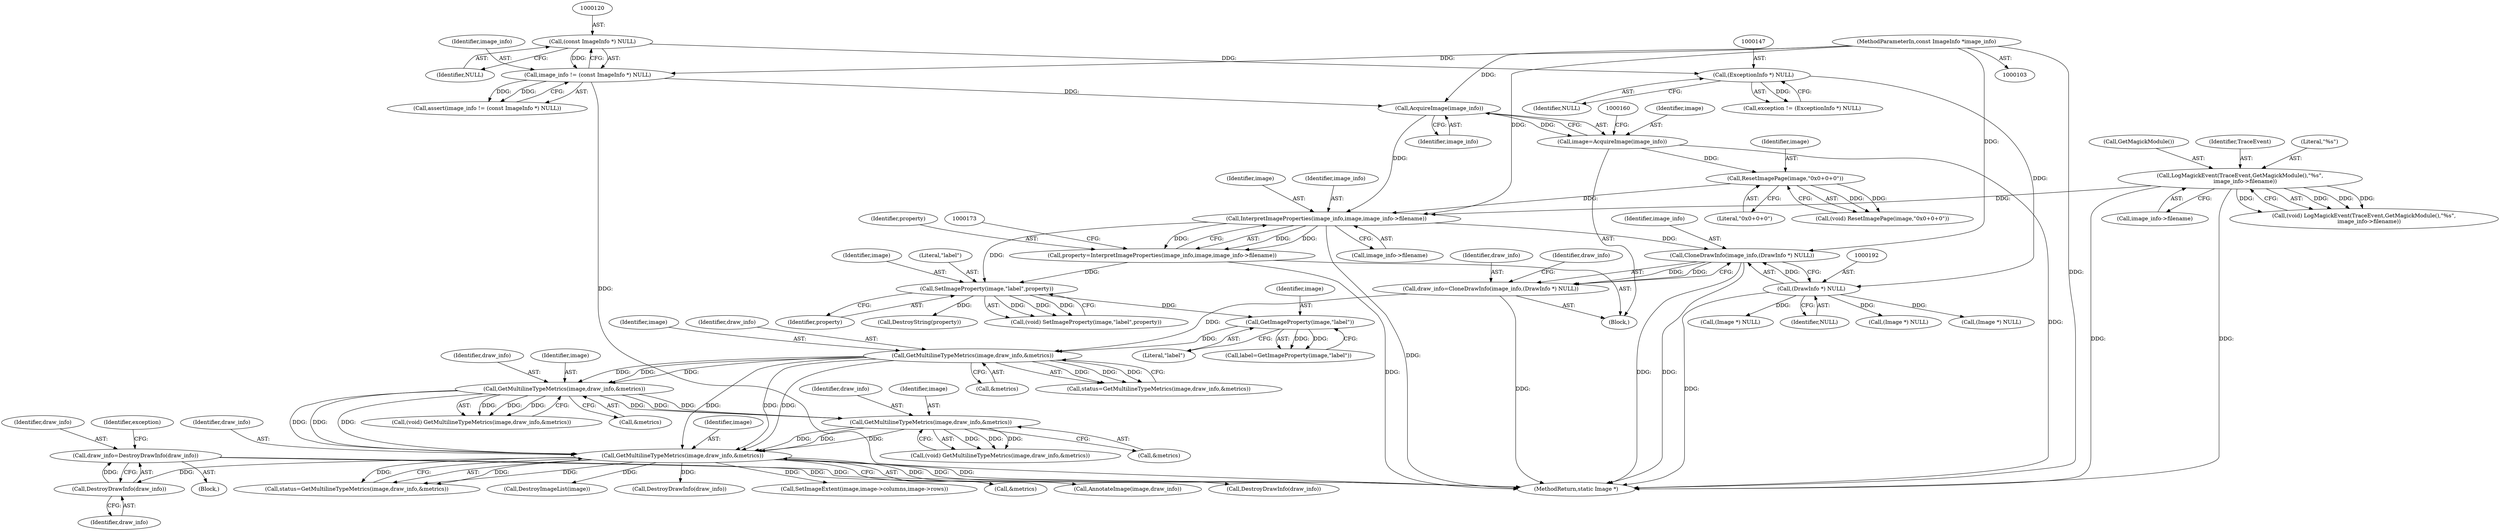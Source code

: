 digraph "0_ImageMagick_0474237508f39c4f783208123431815f1ededb76@pointer" {
"1000719" [label="(Call,draw_info=DestroyDrawInfo(draw_info))"];
"1000721" [label="(Call,DestroyDrawInfo(draw_info))"];
"1000588" [label="(Call,GetMultilineTypeMetrics(image,draw_info,&metrics))"];
"1000462" [label="(Call,GetMultilineTypeMetrics(image,draw_info,&metrics))"];
"1000322" [label="(Call,GetMultilineTypeMetrics(image,draw_info,&metrics))"];
"1000212" [label="(Call,GetMultilineTypeMetrics(image,draw_info,&metrics))"];
"1000184" [label="(Call,GetImageProperty(image,\"label\"))"];
"1000174" [label="(Call,SetImageProperty(image,\"label\",property))"];
"1000166" [label="(Call,InterpretImageProperties(image_info,image,image_info->filename))"];
"1000157" [label="(Call,AcquireImage(image_info))"];
"1000117" [label="(Call,image_info != (const ImageInfo *) NULL)"];
"1000104" [label="(MethodParameterIn,const ImageInfo *image_info)"];
"1000119" [label="(Call,(const ImageInfo *) NULL)"];
"1000161" [label="(Call,ResetImagePage(image,\"0x0+0+0\"))"];
"1000155" [label="(Call,image=AcquireImage(image_info))"];
"1000136" [label="(Call,LogMagickEvent(TraceEvent,GetMagickModule(),\"%s\",\n      image_info->filename))"];
"1000164" [label="(Call,property=InterpretImageProperties(image_info,image,image_info->filename))"];
"1000187" [label="(Call,draw_info=CloneDrawInfo(image_info,(DrawInfo *) NULL))"];
"1000189" [label="(Call,CloneDrawInfo(image_info,(DrawInfo *) NULL))"];
"1000191" [label="(Call,(DrawInfo *) NULL)"];
"1000146" [label="(Call,(ExceptionInfo *) NULL)"];
"1000146" [label="(Call,(ExceptionInfo *) NULL)"];
"1000460" [label="(Call,(void) GetMultilineTypeMetrics(image,draw_info,&metrics))"];
"1000706" [label="(Call,SetImageExtent(image,image->columns,image->rows))"];
"1000193" [label="(Identifier,NULL)"];
"1000186" [label="(Literal,\"label\")"];
"1000163" [label="(Literal,\"0x0+0+0\")"];
"1000166" [label="(Call,InterpretImageProperties(image_info,image,image_info->filename))"];
"1000116" [label="(Call,assert(image_info != (const ImageInfo *) NULL))"];
"1000134" [label="(Call,(void) LogMagickEvent(TraceEvent,GetMagickModule(),\"%s\",\n      image_info->filename))"];
"1000190" [label="(Identifier,image_info)"];
"1000159" [label="(Call,(void) ResetImagePage(image,\"0x0+0+0\"))"];
"1000465" [label="(Call,&metrics)"];
"1000188" [label="(Identifier,draw_info)"];
"1000158" [label="(Identifier,image_info)"];
"1000753" [label="(Call,(Image *) NULL)"];
"1000718" [label="(Block,)"];
"1000213" [label="(Identifier,image)"];
"1000215" [label="(Call,&metrics)"];
"1000719" [label="(Call,draw_info=DestroyDrawInfo(draw_info))"];
"1000139" [label="(Literal,\"%s\")"];
"1000121" [label="(Identifier,NULL)"];
"1000322" [label="(Call,GetMultilineTypeMetrics(image,draw_info,&metrics))"];
"1000119" [label="(Call,(const ImageInfo *) NULL)"];
"1000462" [label="(Call,GetMultilineTypeMetrics(image,draw_info,&metrics))"];
"1000212" [label="(Call,GetMultilineTypeMetrics(image,draw_info,&metrics))"];
"1000189" [label="(Call,CloneDrawInfo(image_info,(DrawInfo *) NULL))"];
"1000175" [label="(Identifier,image)"];
"1000164" [label="(Call,property=InterpretImageProperties(image_info,image,image_info->filename))"];
"1000168" [label="(Identifier,image)"];
"1000138" [label="(Call,GetMagickModule())"];
"1000196" [label="(Identifier,draw_info)"];
"1000157" [label="(Call,AcquireImage(image_info))"];
"1000720" [label="(Identifier,draw_info)"];
"1000156" [label="(Identifier,image)"];
"1000724" [label="(Identifier,exception)"];
"1000591" [label="(Call,&metrics)"];
"1000210" [label="(Call,status=GetMultilineTypeMetrics(image,draw_info,&metrics))"];
"1000182" [label="(Call,label=GetImageProperty(image,\"label\"))"];
"1000187" [label="(Call,draw_info=CloneDrawInfo(image_info,(DrawInfo *) NULL))"];
"1000590" [label="(Identifier,draw_info)"];
"1000172" [label="(Call,(void) SetImageProperty(image,\"label\",property))"];
"1000185" [label="(Identifier,image)"];
"1000140" [label="(Call,image_info->filename)"];
"1000165" [label="(Identifier,property)"];
"1000588" [label="(Call,GetMultilineTypeMetrics(image,draw_info,&metrics))"];
"1000842" [label="(MethodReturn,static Image *)"];
"1000796" [label="(Call,AnnotateImage(image,draw_info))"];
"1000161" [label="(Call,ResetImagePage(image,\"0x0+0+0\"))"];
"1000137" [label="(Identifier,TraceEvent)"];
"1000155" [label="(Call,image=AcquireImage(image_info))"];
"1000144" [label="(Call,exception != (ExceptionInfo *) NULL)"];
"1000162" [label="(Identifier,image)"];
"1000136" [label="(Call,LogMagickEvent(TraceEvent,GetMagickModule(),\"%s\",\n      image_info->filename))"];
"1000177" [label="(Identifier,property)"];
"1000167" [label="(Identifier,image_info)"];
"1000184" [label="(Call,GetImageProperty(image,\"label\"))"];
"1000214" [label="(Identifier,draw_info)"];
"1000740" [label="(Call,DestroyDrawInfo(draw_info))"];
"1000174" [label="(Call,SetImageProperty(image,\"label\",property))"];
"1000324" [label="(Identifier,draw_info)"];
"1000463" [label="(Identifier,image)"];
"1000106" [label="(Block,)"];
"1000191" [label="(Call,(DrawInfo *) NULL)"];
"1000323" [label="(Identifier,image)"];
"1000118" [label="(Identifier,image_info)"];
"1000722" [label="(Identifier,draw_info)"];
"1000721" [label="(Call,DestroyDrawInfo(draw_info))"];
"1000586" [label="(Call,status=GetMultilineTypeMetrics(image,draw_info,&metrics))"];
"1000589" [label="(Identifier,image)"];
"1000610" [label="(Call,DestroyImageList(image))"];
"1000320" [label="(Call,(void) GetMultilineTypeMetrics(image,draw_info,&metrics))"];
"1000176" [label="(Literal,\"label\")"];
"1000325" [label="(Call,&metrics)"];
"1000180" [label="(Call,DestroyString(property))"];
"1000148" [label="(Identifier,NULL)"];
"1000117" [label="(Call,image_info != (const ImageInfo *) NULL)"];
"1000600" [label="(Call,DestroyDrawInfo(draw_info))"];
"1000836" [label="(Call,(Image *) NULL)"];
"1000169" [label="(Call,image_info->filename)"];
"1000613" [label="(Call,(Image *) NULL)"];
"1000464" [label="(Identifier,draw_info)"];
"1000104" [label="(MethodParameterIn,const ImageInfo *image_info)"];
"1000719" -> "1000718"  [label="AST: "];
"1000719" -> "1000721"  [label="CFG: "];
"1000720" -> "1000719"  [label="AST: "];
"1000721" -> "1000719"  [label="AST: "];
"1000724" -> "1000719"  [label="CFG: "];
"1000719" -> "1000842"  [label="DDG: "];
"1000719" -> "1000842"  [label="DDG: "];
"1000721" -> "1000719"  [label="DDG: "];
"1000721" -> "1000722"  [label="CFG: "];
"1000722" -> "1000721"  [label="AST: "];
"1000588" -> "1000721"  [label="DDG: "];
"1000588" -> "1000586"  [label="AST: "];
"1000588" -> "1000591"  [label="CFG: "];
"1000589" -> "1000588"  [label="AST: "];
"1000590" -> "1000588"  [label="AST: "];
"1000591" -> "1000588"  [label="AST: "];
"1000586" -> "1000588"  [label="CFG: "];
"1000588" -> "1000842"  [label="DDG: "];
"1000588" -> "1000586"  [label="DDG: "];
"1000588" -> "1000586"  [label="DDG: "];
"1000588" -> "1000586"  [label="DDG: "];
"1000462" -> "1000588"  [label="DDG: "];
"1000462" -> "1000588"  [label="DDG: "];
"1000462" -> "1000588"  [label="DDG: "];
"1000212" -> "1000588"  [label="DDG: "];
"1000212" -> "1000588"  [label="DDG: "];
"1000212" -> "1000588"  [label="DDG: "];
"1000322" -> "1000588"  [label="DDG: "];
"1000322" -> "1000588"  [label="DDG: "];
"1000322" -> "1000588"  [label="DDG: "];
"1000588" -> "1000600"  [label="DDG: "];
"1000588" -> "1000610"  [label="DDG: "];
"1000588" -> "1000706"  [label="DDG: "];
"1000588" -> "1000740"  [label="DDG: "];
"1000588" -> "1000796"  [label="DDG: "];
"1000462" -> "1000460"  [label="AST: "];
"1000462" -> "1000465"  [label="CFG: "];
"1000463" -> "1000462"  [label="AST: "];
"1000464" -> "1000462"  [label="AST: "];
"1000465" -> "1000462"  [label="AST: "];
"1000460" -> "1000462"  [label="CFG: "];
"1000462" -> "1000460"  [label="DDG: "];
"1000462" -> "1000460"  [label="DDG: "];
"1000462" -> "1000460"  [label="DDG: "];
"1000322" -> "1000462"  [label="DDG: "];
"1000322" -> "1000462"  [label="DDG: "];
"1000322" -> "1000462"  [label="DDG: "];
"1000322" -> "1000320"  [label="AST: "];
"1000322" -> "1000325"  [label="CFG: "];
"1000323" -> "1000322"  [label="AST: "];
"1000324" -> "1000322"  [label="AST: "];
"1000325" -> "1000322"  [label="AST: "];
"1000320" -> "1000322"  [label="CFG: "];
"1000322" -> "1000320"  [label="DDG: "];
"1000322" -> "1000320"  [label="DDG: "];
"1000322" -> "1000320"  [label="DDG: "];
"1000212" -> "1000322"  [label="DDG: "];
"1000212" -> "1000322"  [label="DDG: "];
"1000212" -> "1000322"  [label="DDG: "];
"1000212" -> "1000210"  [label="AST: "];
"1000212" -> "1000215"  [label="CFG: "];
"1000213" -> "1000212"  [label="AST: "];
"1000214" -> "1000212"  [label="AST: "];
"1000215" -> "1000212"  [label="AST: "];
"1000210" -> "1000212"  [label="CFG: "];
"1000212" -> "1000210"  [label="DDG: "];
"1000212" -> "1000210"  [label="DDG: "];
"1000212" -> "1000210"  [label="DDG: "];
"1000184" -> "1000212"  [label="DDG: "];
"1000187" -> "1000212"  [label="DDG: "];
"1000184" -> "1000182"  [label="AST: "];
"1000184" -> "1000186"  [label="CFG: "];
"1000185" -> "1000184"  [label="AST: "];
"1000186" -> "1000184"  [label="AST: "];
"1000182" -> "1000184"  [label="CFG: "];
"1000184" -> "1000182"  [label="DDG: "];
"1000184" -> "1000182"  [label="DDG: "];
"1000174" -> "1000184"  [label="DDG: "];
"1000174" -> "1000172"  [label="AST: "];
"1000174" -> "1000177"  [label="CFG: "];
"1000175" -> "1000174"  [label="AST: "];
"1000176" -> "1000174"  [label="AST: "];
"1000177" -> "1000174"  [label="AST: "];
"1000172" -> "1000174"  [label="CFG: "];
"1000174" -> "1000172"  [label="DDG: "];
"1000174" -> "1000172"  [label="DDG: "];
"1000174" -> "1000172"  [label="DDG: "];
"1000166" -> "1000174"  [label="DDG: "];
"1000164" -> "1000174"  [label="DDG: "];
"1000174" -> "1000180"  [label="DDG: "];
"1000166" -> "1000164"  [label="AST: "];
"1000166" -> "1000169"  [label="CFG: "];
"1000167" -> "1000166"  [label="AST: "];
"1000168" -> "1000166"  [label="AST: "];
"1000169" -> "1000166"  [label="AST: "];
"1000164" -> "1000166"  [label="CFG: "];
"1000166" -> "1000842"  [label="DDG: "];
"1000166" -> "1000164"  [label="DDG: "];
"1000166" -> "1000164"  [label="DDG: "];
"1000166" -> "1000164"  [label="DDG: "];
"1000157" -> "1000166"  [label="DDG: "];
"1000104" -> "1000166"  [label="DDG: "];
"1000161" -> "1000166"  [label="DDG: "];
"1000136" -> "1000166"  [label="DDG: "];
"1000166" -> "1000189"  [label="DDG: "];
"1000157" -> "1000155"  [label="AST: "];
"1000157" -> "1000158"  [label="CFG: "];
"1000158" -> "1000157"  [label="AST: "];
"1000155" -> "1000157"  [label="CFG: "];
"1000157" -> "1000155"  [label="DDG: "];
"1000117" -> "1000157"  [label="DDG: "];
"1000104" -> "1000157"  [label="DDG: "];
"1000117" -> "1000116"  [label="AST: "];
"1000117" -> "1000119"  [label="CFG: "];
"1000118" -> "1000117"  [label="AST: "];
"1000119" -> "1000117"  [label="AST: "];
"1000116" -> "1000117"  [label="CFG: "];
"1000117" -> "1000842"  [label="DDG: "];
"1000117" -> "1000116"  [label="DDG: "];
"1000117" -> "1000116"  [label="DDG: "];
"1000104" -> "1000117"  [label="DDG: "];
"1000119" -> "1000117"  [label="DDG: "];
"1000104" -> "1000103"  [label="AST: "];
"1000104" -> "1000842"  [label="DDG: "];
"1000104" -> "1000189"  [label="DDG: "];
"1000119" -> "1000121"  [label="CFG: "];
"1000120" -> "1000119"  [label="AST: "];
"1000121" -> "1000119"  [label="AST: "];
"1000119" -> "1000146"  [label="DDG: "];
"1000161" -> "1000159"  [label="AST: "];
"1000161" -> "1000163"  [label="CFG: "];
"1000162" -> "1000161"  [label="AST: "];
"1000163" -> "1000161"  [label="AST: "];
"1000159" -> "1000161"  [label="CFG: "];
"1000161" -> "1000159"  [label="DDG: "];
"1000161" -> "1000159"  [label="DDG: "];
"1000155" -> "1000161"  [label="DDG: "];
"1000155" -> "1000106"  [label="AST: "];
"1000156" -> "1000155"  [label="AST: "];
"1000160" -> "1000155"  [label="CFG: "];
"1000155" -> "1000842"  [label="DDG: "];
"1000136" -> "1000134"  [label="AST: "];
"1000136" -> "1000140"  [label="CFG: "];
"1000137" -> "1000136"  [label="AST: "];
"1000138" -> "1000136"  [label="AST: "];
"1000139" -> "1000136"  [label="AST: "];
"1000140" -> "1000136"  [label="AST: "];
"1000134" -> "1000136"  [label="CFG: "];
"1000136" -> "1000842"  [label="DDG: "];
"1000136" -> "1000842"  [label="DDG: "];
"1000136" -> "1000134"  [label="DDG: "];
"1000136" -> "1000134"  [label="DDG: "];
"1000136" -> "1000134"  [label="DDG: "];
"1000136" -> "1000134"  [label="DDG: "];
"1000164" -> "1000106"  [label="AST: "];
"1000165" -> "1000164"  [label="AST: "];
"1000173" -> "1000164"  [label="CFG: "];
"1000164" -> "1000842"  [label="DDG: "];
"1000187" -> "1000106"  [label="AST: "];
"1000187" -> "1000189"  [label="CFG: "];
"1000188" -> "1000187"  [label="AST: "];
"1000189" -> "1000187"  [label="AST: "];
"1000196" -> "1000187"  [label="CFG: "];
"1000187" -> "1000842"  [label="DDG: "];
"1000189" -> "1000187"  [label="DDG: "];
"1000189" -> "1000187"  [label="DDG: "];
"1000189" -> "1000191"  [label="CFG: "];
"1000190" -> "1000189"  [label="AST: "];
"1000191" -> "1000189"  [label="AST: "];
"1000189" -> "1000842"  [label="DDG: "];
"1000189" -> "1000842"  [label="DDG: "];
"1000191" -> "1000189"  [label="DDG: "];
"1000191" -> "1000193"  [label="CFG: "];
"1000192" -> "1000191"  [label="AST: "];
"1000193" -> "1000191"  [label="AST: "];
"1000191" -> "1000842"  [label="DDG: "];
"1000146" -> "1000191"  [label="DDG: "];
"1000191" -> "1000613"  [label="DDG: "];
"1000191" -> "1000753"  [label="DDG: "];
"1000191" -> "1000836"  [label="DDG: "];
"1000146" -> "1000144"  [label="AST: "];
"1000146" -> "1000148"  [label="CFG: "];
"1000147" -> "1000146"  [label="AST: "];
"1000148" -> "1000146"  [label="AST: "];
"1000144" -> "1000146"  [label="CFG: "];
"1000146" -> "1000144"  [label="DDG: "];
}
